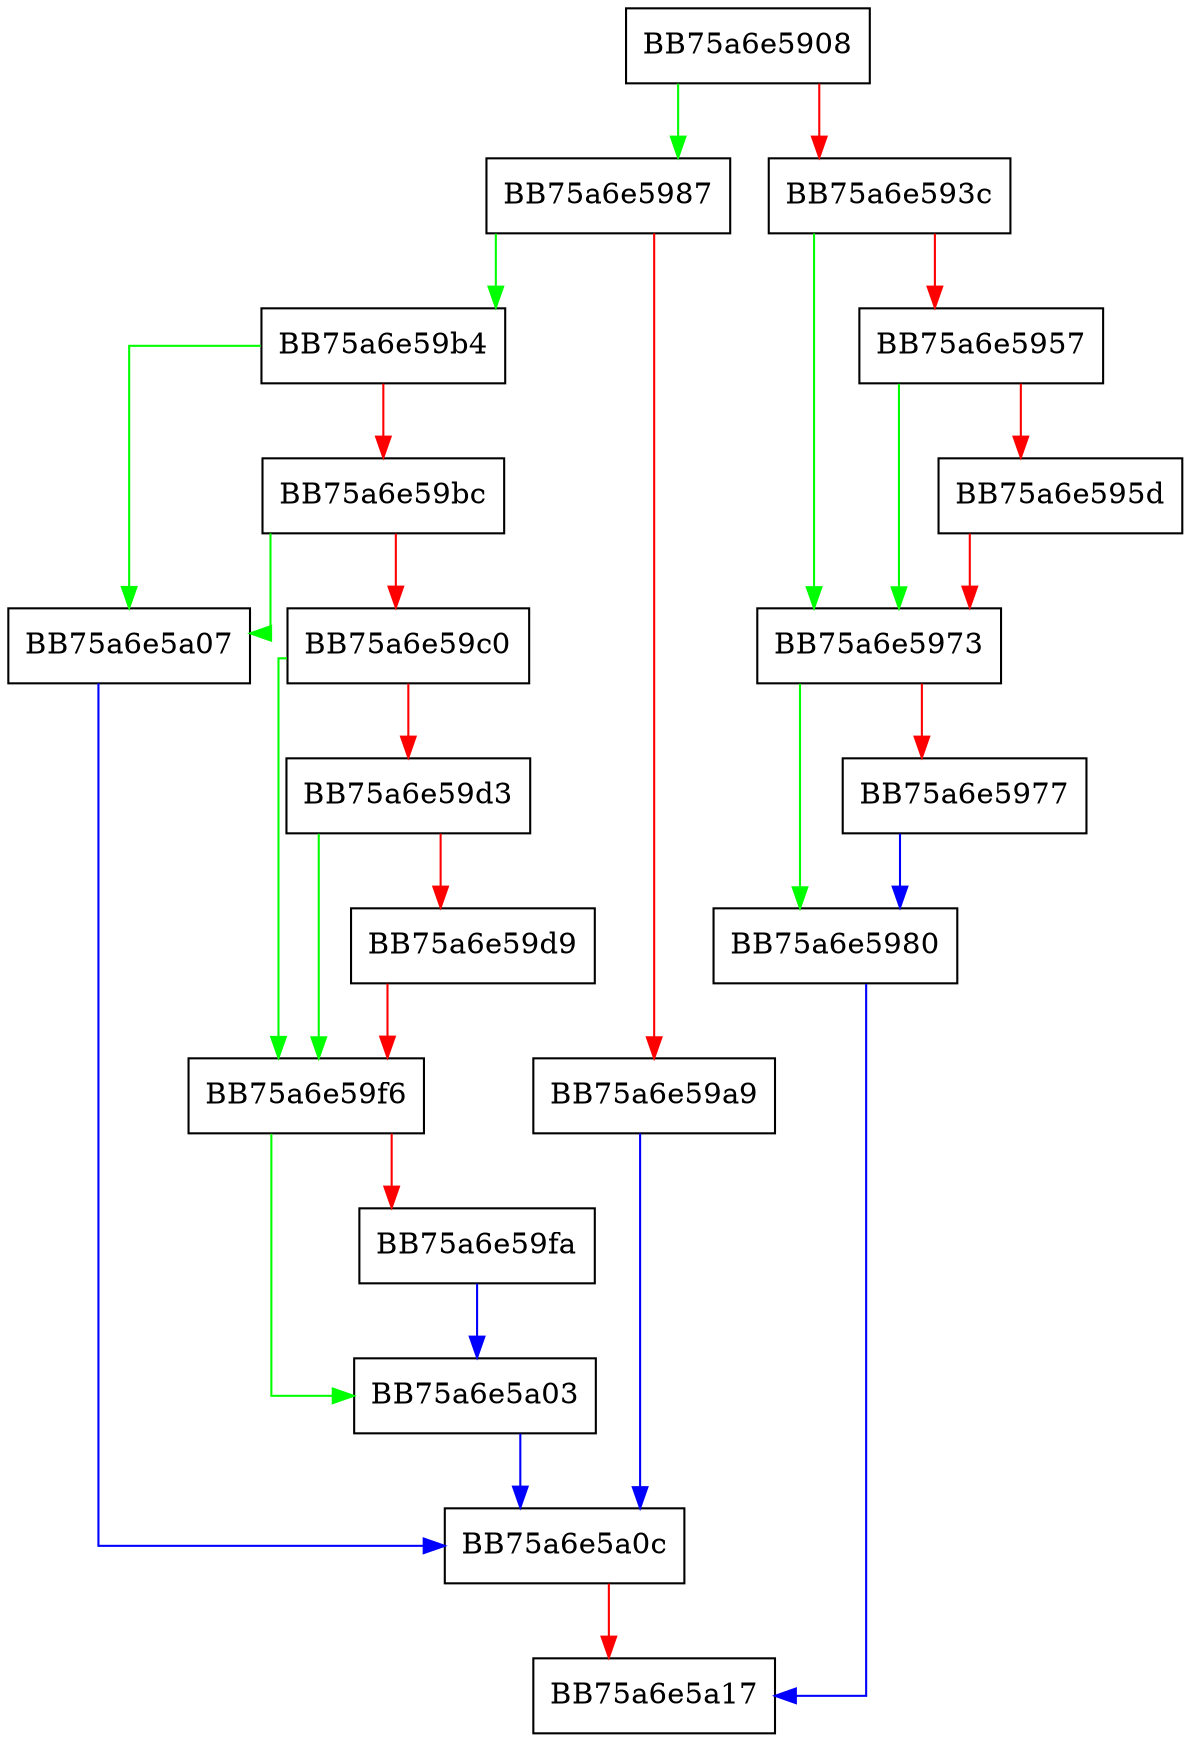 digraph UtilServiceExists {
  node [shape="box"];
  graph [splines=ortho];
  BB75a6e5908 -> BB75a6e5987 [color="green"];
  BB75a6e5908 -> BB75a6e593c [color="red"];
  BB75a6e593c -> BB75a6e5973 [color="green"];
  BB75a6e593c -> BB75a6e5957 [color="red"];
  BB75a6e5957 -> BB75a6e5973 [color="green"];
  BB75a6e5957 -> BB75a6e595d [color="red"];
  BB75a6e595d -> BB75a6e5973 [color="red"];
  BB75a6e5973 -> BB75a6e5980 [color="green"];
  BB75a6e5973 -> BB75a6e5977 [color="red"];
  BB75a6e5977 -> BB75a6e5980 [color="blue"];
  BB75a6e5980 -> BB75a6e5a17 [color="blue"];
  BB75a6e5987 -> BB75a6e59b4 [color="green"];
  BB75a6e5987 -> BB75a6e59a9 [color="red"];
  BB75a6e59a9 -> BB75a6e5a0c [color="blue"];
  BB75a6e59b4 -> BB75a6e5a07 [color="green"];
  BB75a6e59b4 -> BB75a6e59bc [color="red"];
  BB75a6e59bc -> BB75a6e5a07 [color="green"];
  BB75a6e59bc -> BB75a6e59c0 [color="red"];
  BB75a6e59c0 -> BB75a6e59f6 [color="green"];
  BB75a6e59c0 -> BB75a6e59d3 [color="red"];
  BB75a6e59d3 -> BB75a6e59f6 [color="green"];
  BB75a6e59d3 -> BB75a6e59d9 [color="red"];
  BB75a6e59d9 -> BB75a6e59f6 [color="red"];
  BB75a6e59f6 -> BB75a6e5a03 [color="green"];
  BB75a6e59f6 -> BB75a6e59fa [color="red"];
  BB75a6e59fa -> BB75a6e5a03 [color="blue"];
  BB75a6e5a03 -> BB75a6e5a0c [color="blue"];
  BB75a6e5a07 -> BB75a6e5a0c [color="blue"];
  BB75a6e5a0c -> BB75a6e5a17 [color="red"];
}